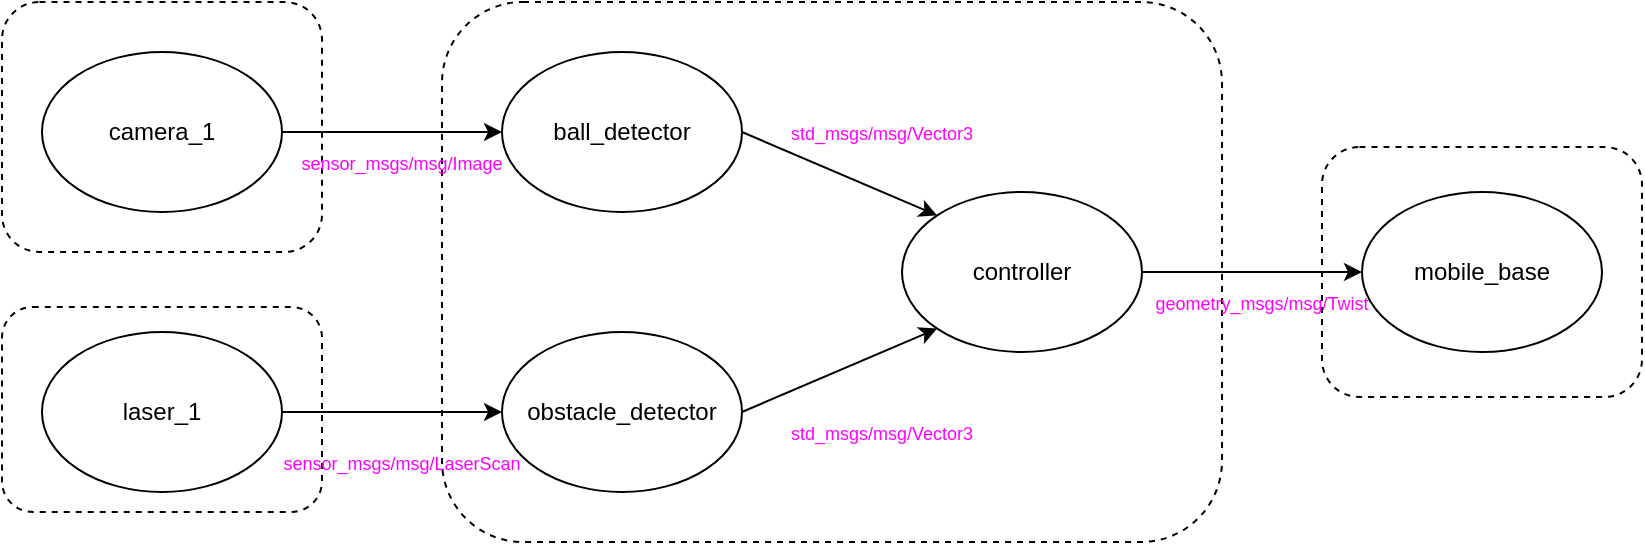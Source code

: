 <mxfile version="23.1.6" type="device">
  <diagram name="Página-1" id="wuxkeZ4uwRi8Pr0_gsTJ">
    <mxGraphModel dx="1575" dy="1062" grid="1" gridSize="10" guides="1" tooltips="1" connect="1" arrows="1" fold="1" page="1" pageScale="1" pageWidth="15747" pageHeight="3936" math="0" shadow="0">
      <root>
        <mxCell id="0" />
        <mxCell id="1" parent="0" />
        <mxCell id="RUMM6041_TxGA3RCzJlU-21" value="" style="rounded=1;whiteSpace=wrap;html=1;dashed=1;" vertex="1" parent="1">
          <mxGeometry x="750" y="177.5" width="160" height="125" as="geometry" />
        </mxCell>
        <mxCell id="RUMM6041_TxGA3RCzJlU-20" value="" style="rounded=1;whiteSpace=wrap;html=1;dashed=1;" vertex="1" parent="1">
          <mxGeometry x="90" y="257.5" width="160" height="102.5" as="geometry" />
        </mxCell>
        <mxCell id="RUMM6041_TxGA3RCzJlU-19" value="" style="rounded=1;whiteSpace=wrap;html=1;dashed=1;" vertex="1" parent="1">
          <mxGeometry x="90" y="105" width="160" height="125" as="geometry" />
        </mxCell>
        <mxCell id="RUMM6041_TxGA3RCzJlU-18" value="" style="rounded=1;whiteSpace=wrap;html=1;dashed=1;" vertex="1" parent="1">
          <mxGeometry x="310" y="105" width="390" height="270" as="geometry" />
        </mxCell>
        <mxCell id="RUMM6041_TxGA3RCzJlU-7" style="edgeStyle=orthogonalEdgeStyle;rounded=0;orthogonalLoop=1;jettySize=auto;html=1;exitX=1;exitY=0.5;exitDx=0;exitDy=0;entryX=0;entryY=0.5;entryDx=0;entryDy=0;" edge="1" parent="1" source="RUMM6041_TxGA3RCzJlU-1" target="RUMM6041_TxGA3RCzJlU-3">
          <mxGeometry relative="1" as="geometry" />
        </mxCell>
        <mxCell id="RUMM6041_TxGA3RCzJlU-1" value="camera_1" style="ellipse;whiteSpace=wrap;html=1;" vertex="1" parent="1">
          <mxGeometry x="110" y="130" width="120" height="80" as="geometry" />
        </mxCell>
        <mxCell id="RUMM6041_TxGA3RCzJlU-8" style="edgeStyle=orthogonalEdgeStyle;rounded=0;orthogonalLoop=1;jettySize=auto;html=1;exitX=1;exitY=0.5;exitDx=0;exitDy=0;entryX=0;entryY=0.5;entryDx=0;entryDy=0;" edge="1" parent="1" source="RUMM6041_TxGA3RCzJlU-2" target="RUMM6041_TxGA3RCzJlU-4">
          <mxGeometry relative="1" as="geometry" />
        </mxCell>
        <mxCell id="RUMM6041_TxGA3RCzJlU-2" value="laser_1" style="ellipse;whiteSpace=wrap;html=1;" vertex="1" parent="1">
          <mxGeometry x="110" y="270" width="120" height="80" as="geometry" />
        </mxCell>
        <mxCell id="RUMM6041_TxGA3RCzJlU-10" style="rounded=0;orthogonalLoop=1;jettySize=auto;html=1;exitX=1;exitY=0.5;exitDx=0;exitDy=0;entryX=0;entryY=0;entryDx=0;entryDy=0;" edge="1" parent="1" source="RUMM6041_TxGA3RCzJlU-3" target="RUMM6041_TxGA3RCzJlU-5">
          <mxGeometry relative="1" as="geometry" />
        </mxCell>
        <mxCell id="RUMM6041_TxGA3RCzJlU-3" value="ball_detector" style="ellipse;whiteSpace=wrap;html=1;" vertex="1" parent="1">
          <mxGeometry x="340" y="130" width="120" height="80" as="geometry" />
        </mxCell>
        <mxCell id="RUMM6041_TxGA3RCzJlU-9" style="rounded=0;orthogonalLoop=1;jettySize=auto;html=1;exitX=1;exitY=0.5;exitDx=0;exitDy=0;entryX=0;entryY=1;entryDx=0;entryDy=0;" edge="1" parent="1" source="RUMM6041_TxGA3RCzJlU-4" target="RUMM6041_TxGA3RCzJlU-5">
          <mxGeometry relative="1" as="geometry" />
        </mxCell>
        <mxCell id="RUMM6041_TxGA3RCzJlU-4" value="obstacle_detector" style="ellipse;whiteSpace=wrap;html=1;" vertex="1" parent="1">
          <mxGeometry x="340" y="270" width="120" height="80" as="geometry" />
        </mxCell>
        <mxCell id="RUMM6041_TxGA3RCzJlU-11" style="edgeStyle=orthogonalEdgeStyle;rounded=0;orthogonalLoop=1;jettySize=auto;html=1;exitX=1;exitY=0.5;exitDx=0;exitDy=0;entryX=0;entryY=0.5;entryDx=0;entryDy=0;" edge="1" parent="1" source="RUMM6041_TxGA3RCzJlU-5" target="RUMM6041_TxGA3RCzJlU-6">
          <mxGeometry relative="1" as="geometry" />
        </mxCell>
        <mxCell id="RUMM6041_TxGA3RCzJlU-5" value="controller" style="ellipse;whiteSpace=wrap;html=1;" vertex="1" parent="1">
          <mxGeometry x="540" y="200" width="120" height="80" as="geometry" />
        </mxCell>
        <mxCell id="RUMM6041_TxGA3RCzJlU-6" value="mobile_base" style="ellipse;whiteSpace=wrap;html=1;" vertex="1" parent="1">
          <mxGeometry x="770" y="200" width="120" height="80" as="geometry" />
        </mxCell>
        <mxCell id="RUMM6041_TxGA3RCzJlU-12" value="&lt;font color=&quot;#ff00ff&quot; style=&quot;font-size: 9px;&quot;&gt;sensor_msgs/msg/LaserScan&lt;/font&gt;" style="text;html=1;align=center;verticalAlign=middle;whiteSpace=wrap;rounded=0;" vertex="1" parent="1">
          <mxGeometry x="260" y="320" width="60" height="30" as="geometry" />
        </mxCell>
        <mxCell id="RUMM6041_TxGA3RCzJlU-13" value="&lt;font color=&quot;#ff00ff&quot; style=&quot;font-size: 9px;&quot;&gt;std_msgs/msg/Vector3&lt;/font&gt;" style="text;html=1;align=center;verticalAlign=middle;whiteSpace=wrap;rounded=0;" vertex="1" parent="1">
          <mxGeometry x="500" y="155" width="60" height="30" as="geometry" />
        </mxCell>
        <mxCell id="RUMM6041_TxGA3RCzJlU-14" value="&lt;font color=&quot;#ff00ff&quot; style=&quot;font-size: 9px;&quot;&gt;sensor_msgs/msg/Image&lt;/font&gt;" style="text;html=1;align=center;verticalAlign=middle;whiteSpace=wrap;rounded=0;" vertex="1" parent="1">
          <mxGeometry x="260" y="170" width="60" height="30" as="geometry" />
        </mxCell>
        <mxCell id="RUMM6041_TxGA3RCzJlU-15" value="&lt;font color=&quot;#ff00ff&quot; style=&quot;font-size: 9px;&quot;&gt;geometry_msgs/msg/Twist&lt;/font&gt;" style="text;html=1;align=center;verticalAlign=middle;whiteSpace=wrap;rounded=0;" vertex="1" parent="1">
          <mxGeometry x="690" y="240" width="60" height="30" as="geometry" />
        </mxCell>
        <mxCell id="RUMM6041_TxGA3RCzJlU-16" value="&lt;font color=&quot;#ff00ff&quot; style=&quot;font-size: 9px;&quot;&gt;std_msgs/msg/Vector3&lt;/font&gt;" style="text;html=1;align=center;verticalAlign=middle;whiteSpace=wrap;rounded=0;" vertex="1" parent="1">
          <mxGeometry x="500" y="305" width="60" height="30" as="geometry" />
        </mxCell>
      </root>
    </mxGraphModel>
  </diagram>
</mxfile>
